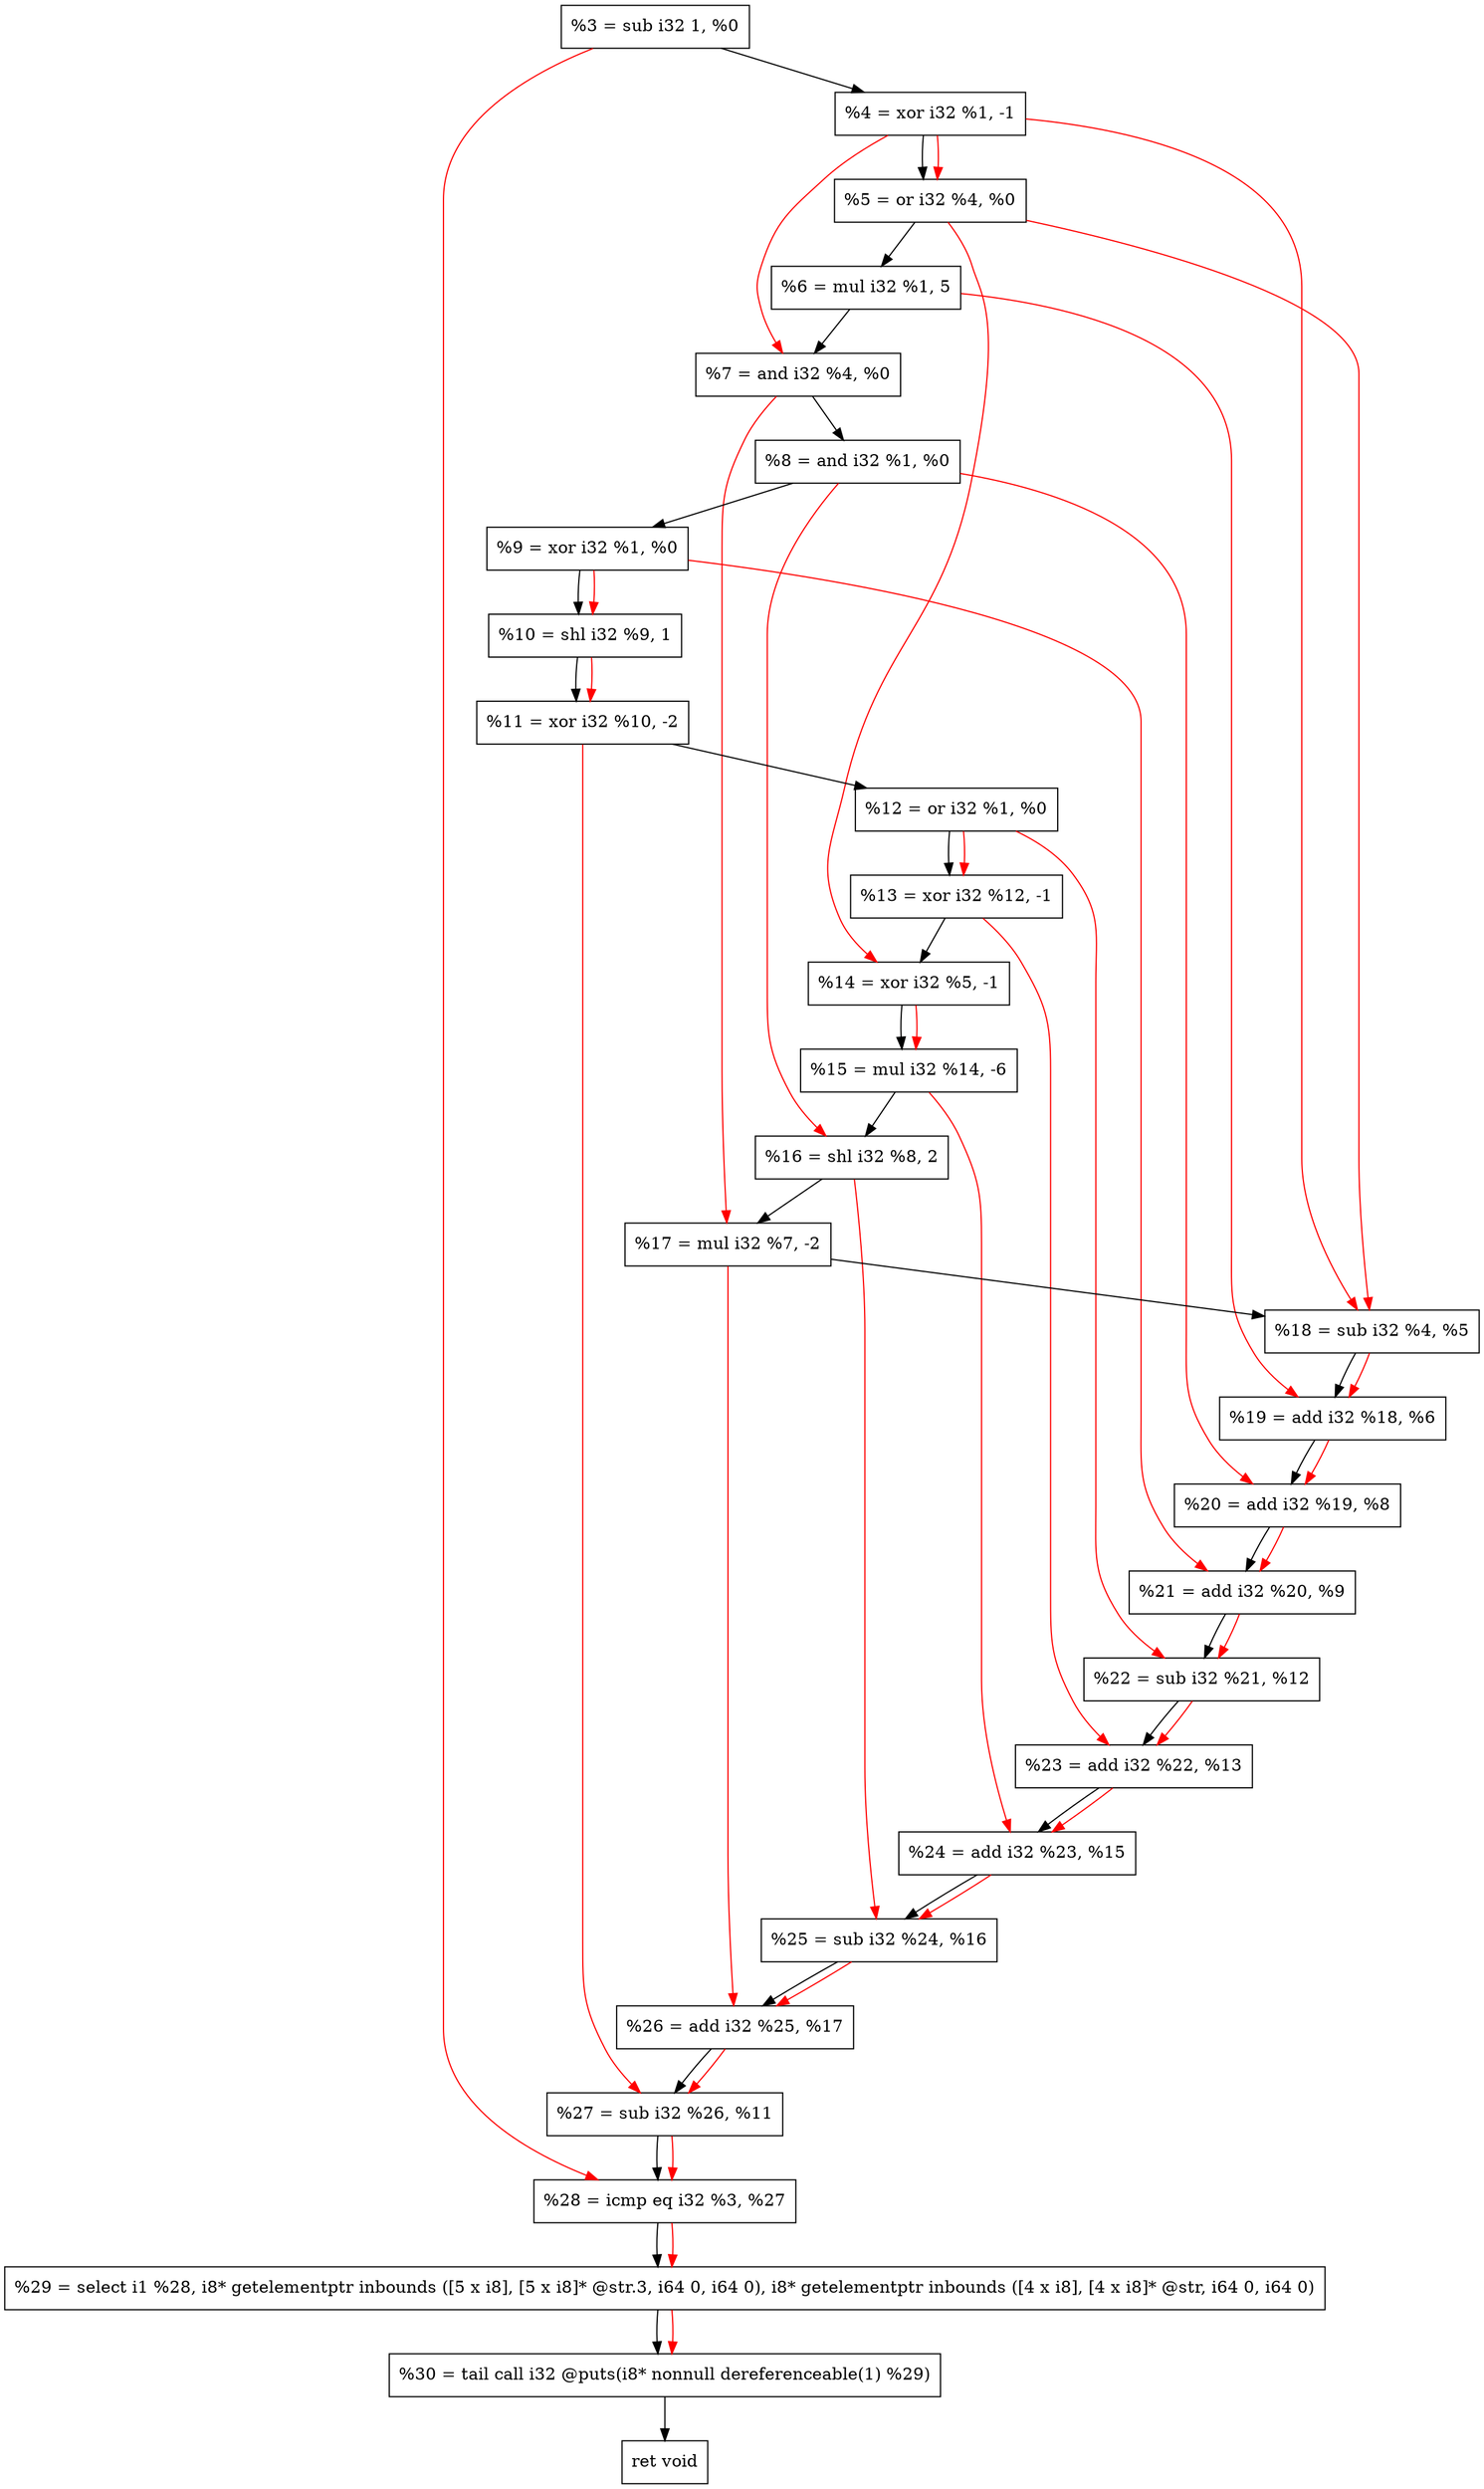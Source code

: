 digraph "DFG for'crackme' function" {
	Node0xec1be0[shape=record, label="  %3 = sub i32 1, %0"];
	Node0xec1c80[shape=record, label="  %4 = xor i32 %1, -1"];
	Node0xec1d40[shape=record, label="  %5 = or i32 %4, %0"];
	Node0xec1db0[shape=record, label="  %6 = mul i32 %1, 5"];
	Node0xec1e20[shape=record, label="  %7 = and i32 %4, %0"];
	Node0xec1e90[shape=record, label="  %8 = and i32 %1, %0"];
	Node0xec1f00[shape=record, label="  %9 = xor i32 %1, %0"];
	Node0xec1f70[shape=record, label="  %10 = shl i32 %9, 1"];
	Node0xec2010[shape=record, label="  %11 = xor i32 %10, -2"];
	Node0xec2080[shape=record, label="  %12 = or i32 %1, %0"];
	Node0xec20f0[shape=record, label="  %13 = xor i32 %12, -1"];
	Node0xec2160[shape=record, label="  %14 = xor i32 %5, -1"];
	Node0xec2200[shape=record, label="  %15 = mul i32 %14, -6"];
	Node0xec22a0[shape=record, label="  %16 = shl i32 %8, 2"];
	Node0xec2310[shape=record, label="  %17 = mul i32 %7, -2"];
	Node0xec2380[shape=record, label="  %18 = sub i32 %4, %5"];
	Node0xec23f0[shape=record, label="  %19 = add i32 %18, %6"];
	Node0xec2460[shape=record, label="  %20 = add i32 %19, %8"];
	Node0xec24d0[shape=record, label="  %21 = add i32 %20, %9"];
	Node0xec2540[shape=record, label="  %22 = sub i32 %21, %12"];
	Node0xec25b0[shape=record, label="  %23 = add i32 %22, %13"];
	Node0xec2620[shape=record, label="  %24 = add i32 %23, %15"];
	Node0xec2690[shape=record, label="  %25 = sub i32 %24, %16"];
	Node0xec2700[shape=record, label="  %26 = add i32 %25, %17"];
	Node0xec2770[shape=record, label="  %27 = sub i32 %26, %11"];
	Node0xec27e0[shape=record, label="  %28 = icmp eq i32 %3, %27"];
	Node0xe62268[shape=record, label="  %29 = select i1 %28, i8* getelementptr inbounds ([5 x i8], [5 x i8]* @str.3, i64 0, i64 0), i8* getelementptr inbounds ([4 x i8], [4 x i8]* @str, i64 0, i64 0)"];
	Node0xec2c80[shape=record, label="  %30 = tail call i32 @puts(i8* nonnull dereferenceable(1) %29)"];
	Node0xec2cd0[shape=record, label="  ret void"];
	Node0xec1be0 -> Node0xec1c80;
	Node0xec1c80 -> Node0xec1d40;
	Node0xec1d40 -> Node0xec1db0;
	Node0xec1db0 -> Node0xec1e20;
	Node0xec1e20 -> Node0xec1e90;
	Node0xec1e90 -> Node0xec1f00;
	Node0xec1f00 -> Node0xec1f70;
	Node0xec1f70 -> Node0xec2010;
	Node0xec2010 -> Node0xec2080;
	Node0xec2080 -> Node0xec20f0;
	Node0xec20f0 -> Node0xec2160;
	Node0xec2160 -> Node0xec2200;
	Node0xec2200 -> Node0xec22a0;
	Node0xec22a0 -> Node0xec2310;
	Node0xec2310 -> Node0xec2380;
	Node0xec2380 -> Node0xec23f0;
	Node0xec23f0 -> Node0xec2460;
	Node0xec2460 -> Node0xec24d0;
	Node0xec24d0 -> Node0xec2540;
	Node0xec2540 -> Node0xec25b0;
	Node0xec25b0 -> Node0xec2620;
	Node0xec2620 -> Node0xec2690;
	Node0xec2690 -> Node0xec2700;
	Node0xec2700 -> Node0xec2770;
	Node0xec2770 -> Node0xec27e0;
	Node0xec27e0 -> Node0xe62268;
	Node0xe62268 -> Node0xec2c80;
	Node0xec2c80 -> Node0xec2cd0;
edge [color=red]
	Node0xec1c80 -> Node0xec1d40;
	Node0xec1c80 -> Node0xec1e20;
	Node0xec1f00 -> Node0xec1f70;
	Node0xec1f70 -> Node0xec2010;
	Node0xec2080 -> Node0xec20f0;
	Node0xec1d40 -> Node0xec2160;
	Node0xec2160 -> Node0xec2200;
	Node0xec1e90 -> Node0xec22a0;
	Node0xec1e20 -> Node0xec2310;
	Node0xec1c80 -> Node0xec2380;
	Node0xec1d40 -> Node0xec2380;
	Node0xec2380 -> Node0xec23f0;
	Node0xec1db0 -> Node0xec23f0;
	Node0xec23f0 -> Node0xec2460;
	Node0xec1e90 -> Node0xec2460;
	Node0xec2460 -> Node0xec24d0;
	Node0xec1f00 -> Node0xec24d0;
	Node0xec24d0 -> Node0xec2540;
	Node0xec2080 -> Node0xec2540;
	Node0xec2540 -> Node0xec25b0;
	Node0xec20f0 -> Node0xec25b0;
	Node0xec25b0 -> Node0xec2620;
	Node0xec2200 -> Node0xec2620;
	Node0xec2620 -> Node0xec2690;
	Node0xec22a0 -> Node0xec2690;
	Node0xec2690 -> Node0xec2700;
	Node0xec2310 -> Node0xec2700;
	Node0xec2700 -> Node0xec2770;
	Node0xec2010 -> Node0xec2770;
	Node0xec1be0 -> Node0xec27e0;
	Node0xec2770 -> Node0xec27e0;
	Node0xec27e0 -> Node0xe62268;
	Node0xe62268 -> Node0xec2c80;
}
